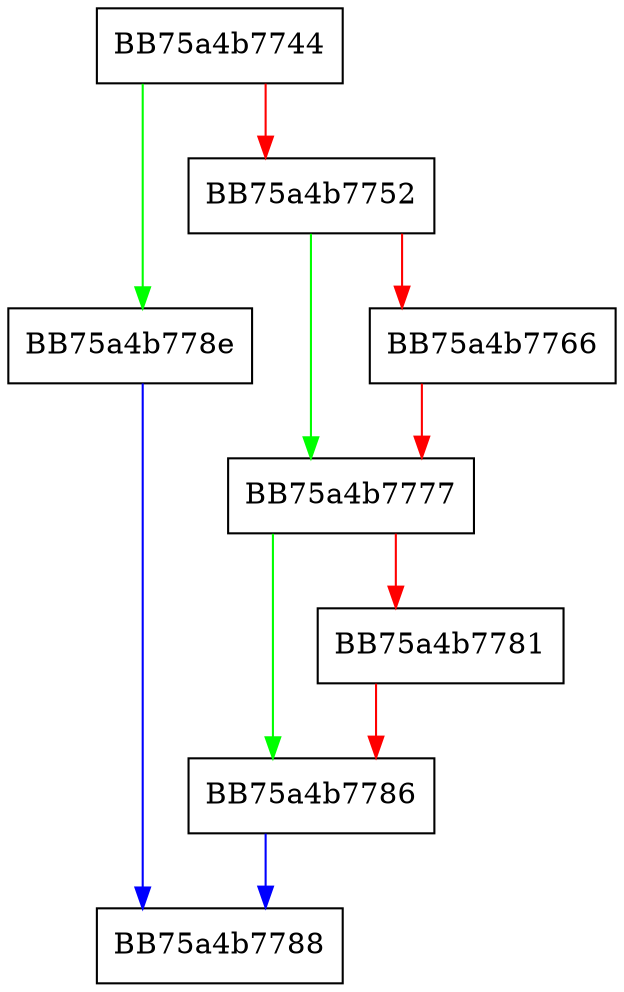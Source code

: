 digraph SetConnectionString {
  node [shape="box"];
  graph [splines=ortho];
  BB75a4b7744 -> BB75a4b778e [color="green"];
  BB75a4b7744 -> BB75a4b7752 [color="red"];
  BB75a4b7752 -> BB75a4b7777 [color="green"];
  BB75a4b7752 -> BB75a4b7766 [color="red"];
  BB75a4b7766 -> BB75a4b7777 [color="red"];
  BB75a4b7777 -> BB75a4b7786 [color="green"];
  BB75a4b7777 -> BB75a4b7781 [color="red"];
  BB75a4b7781 -> BB75a4b7786 [color="red"];
  BB75a4b7786 -> BB75a4b7788 [color="blue"];
  BB75a4b778e -> BB75a4b7788 [color="blue"];
}